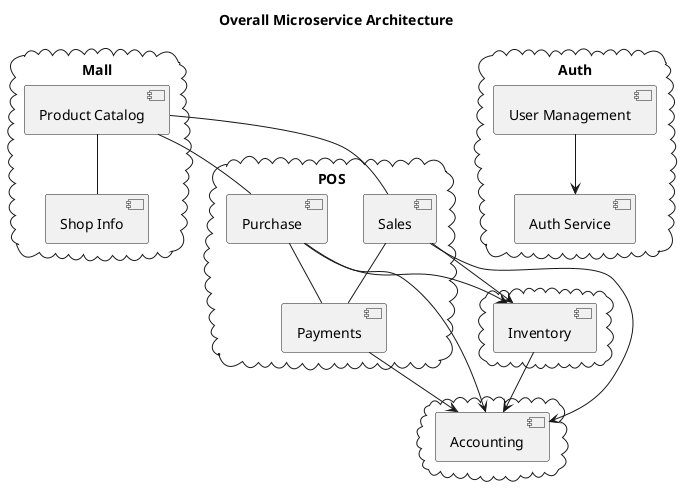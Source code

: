 @startuml
'https://plantuml.com/component-diagram

title Overall Microservice Architecture

cloud Mall{
 [Product Catalog]
 [Shop Info]
}

cloud {
 [Accounting]
}

cloud {
 [Inventory]
}

cloud POS {
 [Purchase]
 [Sales]
 [Payments]
}

cloud Auth{
 [User Management]
 [Auth Service]
}

 [Inventory] --> [Accounting]
 [Payments] --> [Accounting]
 [Product Catalog] -- [Purchase]
 [Product Catalog] -- [Sales]
 [Product Catalog] -- [Shop Info]
 [Sales] --> [Inventory]
 [Sales] --> [Accounting]
 [Sales] -- [Payments]
 [Purchase] --> [Inventory]
 [Purchase] --> [Accounting]
 [Purchase] -- [Payments]
 [User Management] --> [Auth Service]
@enduml